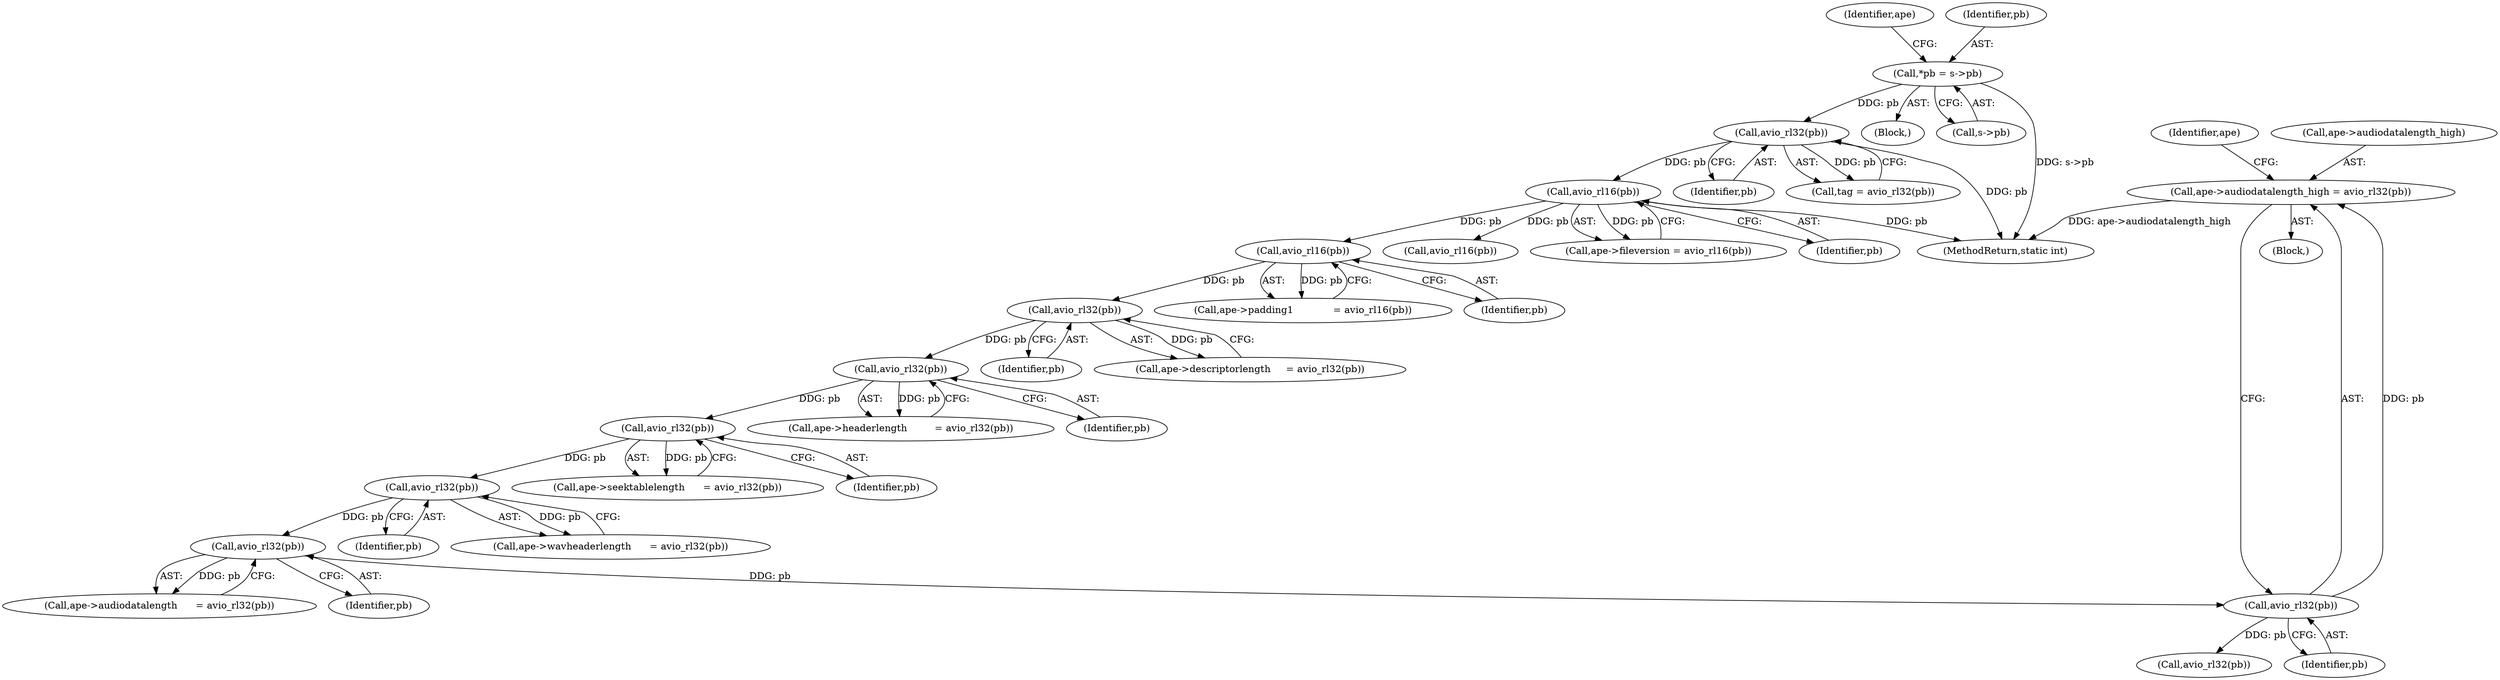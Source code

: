 digraph "0_FFmpeg_8312e3fc9041027a33c8bc667bb99740fdf41dd5@pointer" {
"1000230" [label="(Call,ape->audiodatalength_high = avio_rl32(pb))"];
"1000234" [label="(Call,avio_rl32(pb))"];
"1000228" [label="(Call,avio_rl32(pb))"];
"1000222" [label="(Call,avio_rl32(pb))"];
"1000216" [label="(Call,avio_rl32(pb))"];
"1000210" [label="(Call,avio_rl32(pb))"];
"1000204" [label="(Call,avio_rl32(pb))"];
"1000198" [label="(Call,avio_rl16(pb))"];
"1000153" [label="(Call,avio_rl16(pb))"];
"1000136" [label="(Call,avio_rl32(pb))"];
"1000113" [label="(Call,*pb = s->pb)"];
"1000326" [label="(Call,avio_rl16(pb))"];
"1000198" [label="(Call,avio_rl16(pb))"];
"1000224" [label="(Call,ape->audiodatalength      = avio_rl32(pb))"];
"1000212" [label="(Call,ape->seektablelength      = avio_rl32(pb))"];
"1000223" [label="(Identifier,pb)"];
"1000194" [label="(Call,ape->padding1             = avio_rl16(pb))"];
"1000137" [label="(Identifier,pb)"];
"1000222" [label="(Call,avio_rl32(pb))"];
"1000206" [label="(Call,ape->headerlength         = avio_rl32(pb))"];
"1000205" [label="(Identifier,pb)"];
"1000111" [label="(Block,)"];
"1000204" [label="(Call,avio_rl32(pb))"];
"1000210" [label="(Call,avio_rl32(pb))"];
"1000113" [label="(Call,*pb = s->pb)"];
"1000120" [label="(Identifier,ape)"];
"1000136" [label="(Call,avio_rl32(pb))"];
"1000216" [label="(Call,avio_rl32(pb))"];
"1000200" [label="(Call,ape->descriptorlength     = avio_rl32(pb))"];
"1000230" [label="(Call,ape->audiodatalength_high = avio_rl32(pb))"];
"1000211" [label="(Identifier,pb)"];
"1000217" [label="(Identifier,pb)"];
"1000229" [label="(Identifier,pb)"];
"1000240" [label="(Call,avio_rl32(pb))"];
"1000153" [label="(Call,avio_rl16(pb))"];
"1000235" [label="(Identifier,pb)"];
"1000228" [label="(Call,avio_rl32(pb))"];
"1000149" [label="(Call,ape->fileversion = avio_rl16(pb))"];
"1000238" [label="(Identifier,ape)"];
"1000154" [label="(Identifier,pb)"];
"1000115" [label="(Call,s->pb)"];
"1000134" [label="(Call,tag = avio_rl32(pb))"];
"1000114" [label="(Identifier,pb)"];
"1000231" [label="(Call,ape->audiodatalength_high)"];
"1000218" [label="(Call,ape->wavheaderlength      = avio_rl32(pb))"];
"1000234" [label="(Call,avio_rl32(pb))"];
"1001121" [label="(MethodReturn,static int)"];
"1000199" [label="(Identifier,pb)"];
"1000193" [label="(Block,)"];
"1000230" -> "1000193"  [label="AST: "];
"1000230" -> "1000234"  [label="CFG: "];
"1000231" -> "1000230"  [label="AST: "];
"1000234" -> "1000230"  [label="AST: "];
"1000238" -> "1000230"  [label="CFG: "];
"1000230" -> "1001121"  [label="DDG: ape->audiodatalength_high"];
"1000234" -> "1000230"  [label="DDG: pb"];
"1000234" -> "1000235"  [label="CFG: "];
"1000235" -> "1000234"  [label="AST: "];
"1000228" -> "1000234"  [label="DDG: pb"];
"1000234" -> "1000240"  [label="DDG: pb"];
"1000228" -> "1000224"  [label="AST: "];
"1000228" -> "1000229"  [label="CFG: "];
"1000229" -> "1000228"  [label="AST: "];
"1000224" -> "1000228"  [label="CFG: "];
"1000228" -> "1000224"  [label="DDG: pb"];
"1000222" -> "1000228"  [label="DDG: pb"];
"1000222" -> "1000218"  [label="AST: "];
"1000222" -> "1000223"  [label="CFG: "];
"1000223" -> "1000222"  [label="AST: "];
"1000218" -> "1000222"  [label="CFG: "];
"1000222" -> "1000218"  [label="DDG: pb"];
"1000216" -> "1000222"  [label="DDG: pb"];
"1000216" -> "1000212"  [label="AST: "];
"1000216" -> "1000217"  [label="CFG: "];
"1000217" -> "1000216"  [label="AST: "];
"1000212" -> "1000216"  [label="CFG: "];
"1000216" -> "1000212"  [label="DDG: pb"];
"1000210" -> "1000216"  [label="DDG: pb"];
"1000210" -> "1000206"  [label="AST: "];
"1000210" -> "1000211"  [label="CFG: "];
"1000211" -> "1000210"  [label="AST: "];
"1000206" -> "1000210"  [label="CFG: "];
"1000210" -> "1000206"  [label="DDG: pb"];
"1000204" -> "1000210"  [label="DDG: pb"];
"1000204" -> "1000200"  [label="AST: "];
"1000204" -> "1000205"  [label="CFG: "];
"1000205" -> "1000204"  [label="AST: "];
"1000200" -> "1000204"  [label="CFG: "];
"1000204" -> "1000200"  [label="DDG: pb"];
"1000198" -> "1000204"  [label="DDG: pb"];
"1000198" -> "1000194"  [label="AST: "];
"1000198" -> "1000199"  [label="CFG: "];
"1000199" -> "1000198"  [label="AST: "];
"1000194" -> "1000198"  [label="CFG: "];
"1000198" -> "1000194"  [label="DDG: pb"];
"1000153" -> "1000198"  [label="DDG: pb"];
"1000153" -> "1000149"  [label="AST: "];
"1000153" -> "1000154"  [label="CFG: "];
"1000154" -> "1000153"  [label="AST: "];
"1000149" -> "1000153"  [label="CFG: "];
"1000153" -> "1001121"  [label="DDG: pb"];
"1000153" -> "1000149"  [label="DDG: pb"];
"1000136" -> "1000153"  [label="DDG: pb"];
"1000153" -> "1000326"  [label="DDG: pb"];
"1000136" -> "1000134"  [label="AST: "];
"1000136" -> "1000137"  [label="CFG: "];
"1000137" -> "1000136"  [label="AST: "];
"1000134" -> "1000136"  [label="CFG: "];
"1000136" -> "1001121"  [label="DDG: pb"];
"1000136" -> "1000134"  [label="DDG: pb"];
"1000113" -> "1000136"  [label="DDG: pb"];
"1000113" -> "1000111"  [label="AST: "];
"1000113" -> "1000115"  [label="CFG: "];
"1000114" -> "1000113"  [label="AST: "];
"1000115" -> "1000113"  [label="AST: "];
"1000120" -> "1000113"  [label="CFG: "];
"1000113" -> "1001121"  [label="DDG: s->pb"];
}
